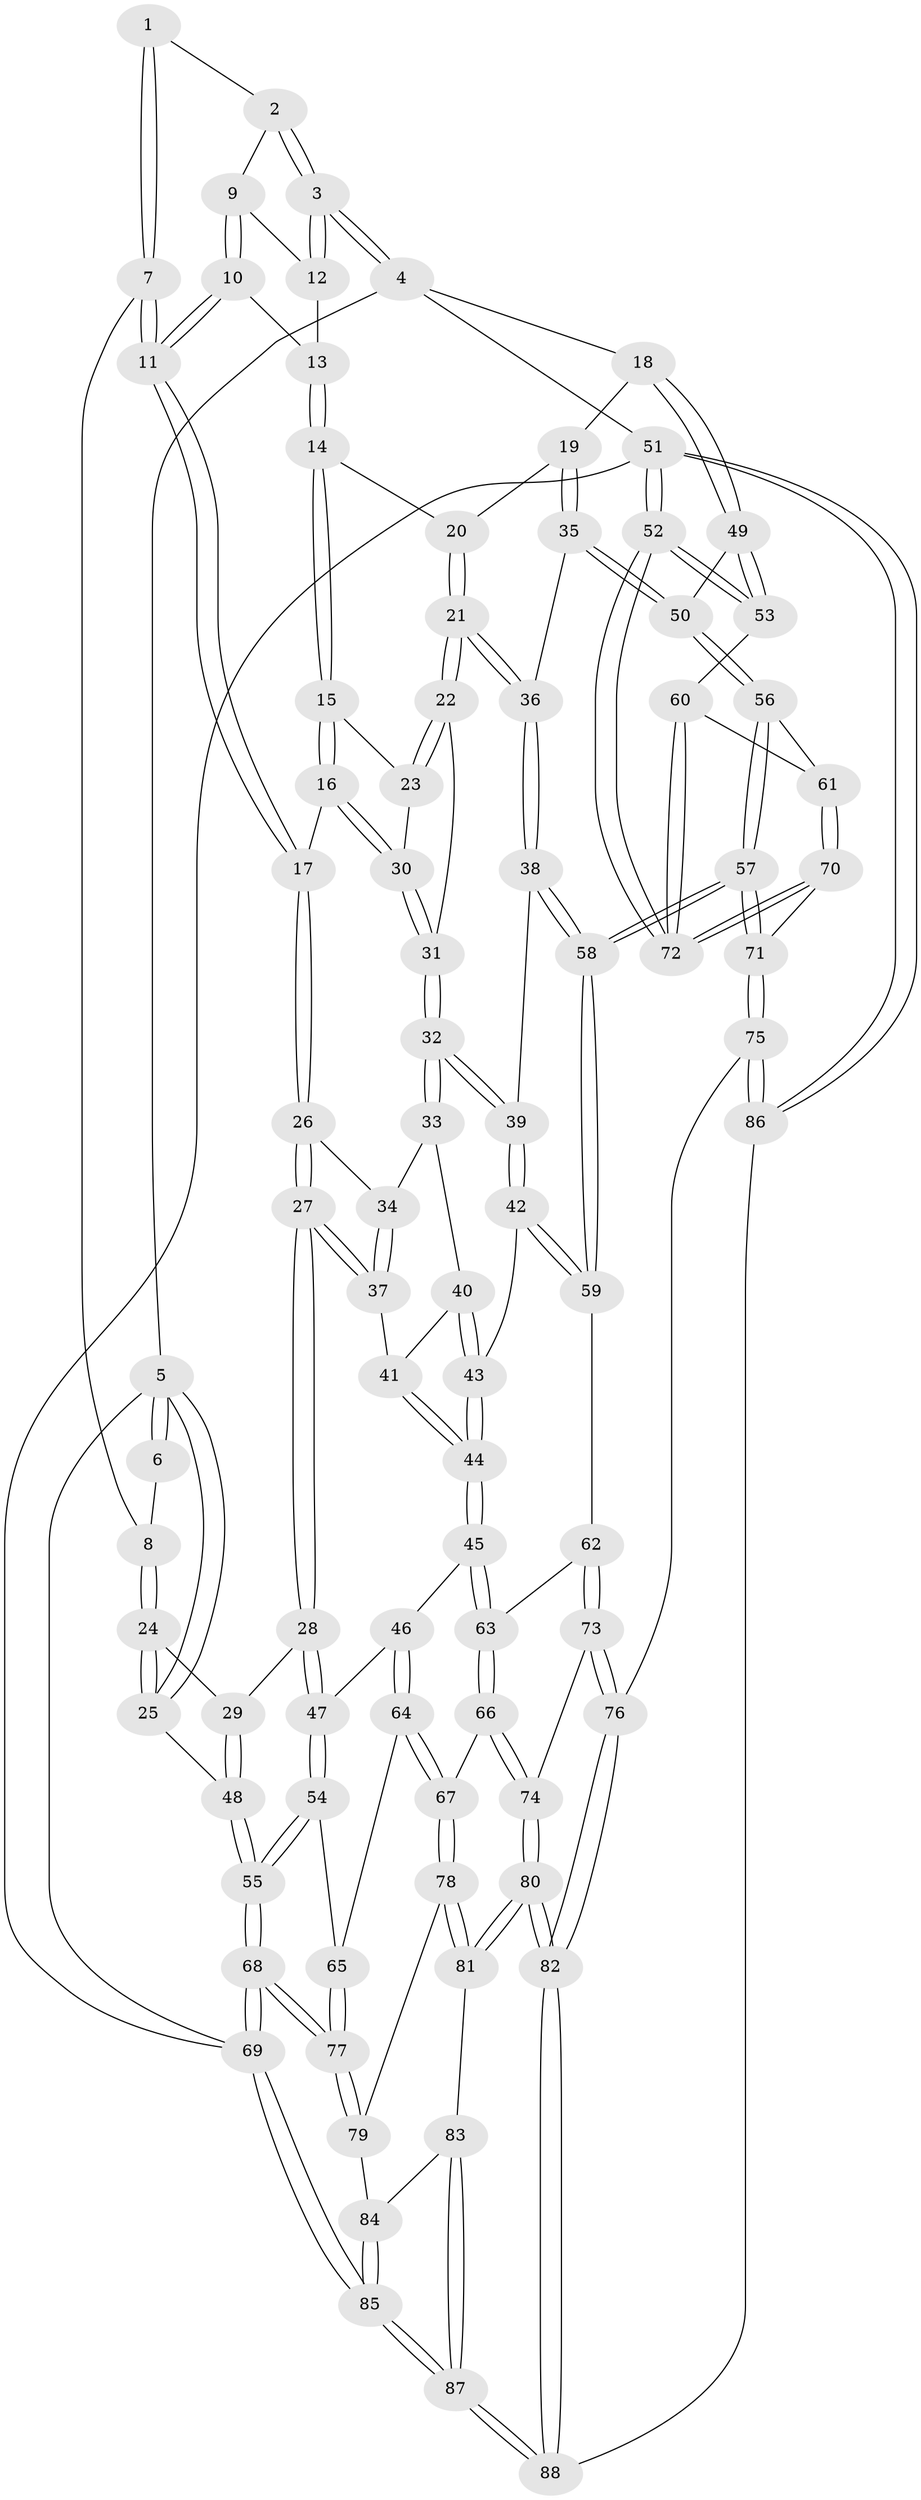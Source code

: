 // Generated by graph-tools (version 1.1) at 2025/03/03/09/25 03:03:28]
// undirected, 88 vertices, 217 edges
graph export_dot {
graph [start="1"]
  node [color=gray90,style=filled];
  1 [pos="+0.3835085107452223+0"];
  2 [pos="+0.5223959264393925+0"];
  3 [pos="+1+0"];
  4 [pos="+1+0"];
  5 [pos="+0+0"];
  6 [pos="+0.15925053709641812+0"];
  7 [pos="+0.3124979723289183+0.17785751924298587"];
  8 [pos="+0.1986069518384773+0.16740467838879503"];
  9 [pos="+0.46981543222821925+0.08791427793565937"];
  10 [pos="+0.4597378107686411+0.11473484327831404"];
  11 [pos="+0.3698814339543923+0.1992408037435906"];
  12 [pos="+0.7003364498782105+0.07450333605142295"];
  13 [pos="+0.6297871250137932+0.1724215956153585"];
  14 [pos="+0.6275500621601325+0.22796496582680198"];
  15 [pos="+0.6227499177768443+0.234210624986815"];
  16 [pos="+0.4105049438928312+0.23780385274693946"];
  17 [pos="+0.3758761705456273+0.210762426083424"];
  18 [pos="+1+0"];
  19 [pos="+0.8407207898791755+0.26020120794892904"];
  20 [pos="+0.709231181075339+0.25677681748234576"];
  21 [pos="+0.6684987959274764+0.4280991688905065"];
  22 [pos="+0.6210970729157906+0.3370660460523654"];
  23 [pos="+0.6117095357627219+0.2891027126095897"];
  24 [pos="+0.15137564385270297+0.19767240570707395"];
  25 [pos="+0+0.16804028333751606"];
  26 [pos="+0.3514415238197585+0.2977425154754997"];
  27 [pos="+0.24244335377765186+0.4161119671111237"];
  28 [pos="+0.18495409075840688+0.4296342667812932"];
  29 [pos="+0.16364688316865209+0.3898175155386662"];
  30 [pos="+0.4669061505083378+0.31797699532649515"];
  31 [pos="+0.47968013512728935+0.35980649823121647"];
  32 [pos="+0.4816445246839673+0.3990128928418607"];
  33 [pos="+0.3753057267183085+0.4168835474966123"];
  34 [pos="+0.35845947689383423+0.3640981311993131"];
  35 [pos="+0.7919900246405615+0.42925666140401003"];
  36 [pos="+0.6718123605707552+0.4372900420285137"];
  37 [pos="+0.28107981867167536+0.4235466623991236"];
  38 [pos="+0.6532613485897215+0.4539632411584373"];
  39 [pos="+0.5194381117549175+0.4663615865613474"];
  40 [pos="+0.3703980404969169+0.42501385965051625"];
  41 [pos="+0.3353776670176781+0.443549071433934"];
  42 [pos="+0.4703404066133883+0.5399820519684985"];
  43 [pos="+0.4407066488473832+0.5432053765016294"];
  44 [pos="+0.33663654402338633+0.58333071283799"];
  45 [pos="+0.3296040462914944+0.5889629478196854"];
  46 [pos="+0.26568919865620594+0.5674492650339492"];
  47 [pos="+0.17707418096227023+0.5005485683391564"];
  48 [pos="+0+0.4260020781419417"];
  49 [pos="+1+0.21319780623325546"];
  50 [pos="+0.8598485398245529+0.49907681251612573"];
  51 [pos="+1+1"];
  52 [pos="+1+1"];
  53 [pos="+1+0.6657136213076963"];
  54 [pos="+0.039485588038140874+0.5965113067060519"];
  55 [pos="+0+0.5870350908218593"];
  56 [pos="+0.877785893523068+0.5558449933204053"];
  57 [pos="+0.6606564233596165+0.7114008318972861"];
  58 [pos="+0.6535094512651467+0.7018014896208041"];
  59 [pos="+0.532497238167474+0.644203006495824"];
  60 [pos="+0.9255880720920716+0.5851957928736392"];
  61 [pos="+0.9025480679605865+0.574668002938922"];
  62 [pos="+0.4479836086642359+0.6975488636845555"];
  63 [pos="+0.33144440994724866+0.6062473881260771"];
  64 [pos="+0.15509953710525973+0.7270549191578608"];
  65 [pos="+0.1533663581832522+0.7265655092643036"];
  66 [pos="+0.30037489059146755+0.7401202810264066"];
  67 [pos="+0.20956524075416125+0.7626616337392899"];
  68 [pos="+0+1"];
  69 [pos="+0+1"];
  70 [pos="+0.8229738849454036+0.8117271274155998"];
  71 [pos="+0.6671123398236976+0.768489021249515"];
  72 [pos="+0.8835254533496213+0.8480424743795973"];
  73 [pos="+0.43007228572348+0.7491787972334444"];
  74 [pos="+0.36418353380558455+0.7899833080273568"];
  75 [pos="+0.6241486250235839+0.8339027635463344"];
  76 [pos="+0.6144024493635751+0.8353746509697211"];
  77 [pos="+0+0.8752855044391549"];
  78 [pos="+0.20540843851387464+0.8323624843280788"];
  79 [pos="+0.1541863352376867+0.8662618390973444"];
  80 [pos="+0.384375641257344+0.9070109454266198"];
  81 [pos="+0.24686474564401775+0.8966737757569346"];
  82 [pos="+0.4014407129423604+0.927795568689631"];
  83 [pos="+0.23816450610197107+0.9110960223668789"];
  84 [pos="+0.15680922028744282+0.9122175565250107"];
  85 [pos="+0.03020315267056403+1"];
  86 [pos="+0.7190027006639356+1"];
  87 [pos="+0.06271115935113042+1"];
  88 [pos="+0.39215711591316793+1"];
  1 -- 2;
  1 -- 7;
  1 -- 7;
  2 -- 3;
  2 -- 3;
  2 -- 9;
  3 -- 4;
  3 -- 4;
  3 -- 12;
  3 -- 12;
  4 -- 5;
  4 -- 18;
  4 -- 51;
  5 -- 6;
  5 -- 6;
  5 -- 25;
  5 -- 25;
  5 -- 69;
  6 -- 8;
  7 -- 8;
  7 -- 11;
  7 -- 11;
  8 -- 24;
  8 -- 24;
  9 -- 10;
  9 -- 10;
  9 -- 12;
  10 -- 11;
  10 -- 11;
  10 -- 13;
  11 -- 17;
  11 -- 17;
  12 -- 13;
  13 -- 14;
  13 -- 14;
  14 -- 15;
  14 -- 15;
  14 -- 20;
  15 -- 16;
  15 -- 16;
  15 -- 23;
  16 -- 17;
  16 -- 30;
  16 -- 30;
  17 -- 26;
  17 -- 26;
  18 -- 19;
  18 -- 49;
  18 -- 49;
  19 -- 20;
  19 -- 35;
  19 -- 35;
  20 -- 21;
  20 -- 21;
  21 -- 22;
  21 -- 22;
  21 -- 36;
  21 -- 36;
  22 -- 23;
  22 -- 23;
  22 -- 31;
  23 -- 30;
  24 -- 25;
  24 -- 25;
  24 -- 29;
  25 -- 48;
  26 -- 27;
  26 -- 27;
  26 -- 34;
  27 -- 28;
  27 -- 28;
  27 -- 37;
  27 -- 37;
  28 -- 29;
  28 -- 47;
  28 -- 47;
  29 -- 48;
  29 -- 48;
  30 -- 31;
  30 -- 31;
  31 -- 32;
  31 -- 32;
  32 -- 33;
  32 -- 33;
  32 -- 39;
  32 -- 39;
  33 -- 34;
  33 -- 40;
  34 -- 37;
  34 -- 37;
  35 -- 36;
  35 -- 50;
  35 -- 50;
  36 -- 38;
  36 -- 38;
  37 -- 41;
  38 -- 39;
  38 -- 58;
  38 -- 58;
  39 -- 42;
  39 -- 42;
  40 -- 41;
  40 -- 43;
  40 -- 43;
  41 -- 44;
  41 -- 44;
  42 -- 43;
  42 -- 59;
  42 -- 59;
  43 -- 44;
  43 -- 44;
  44 -- 45;
  44 -- 45;
  45 -- 46;
  45 -- 63;
  45 -- 63;
  46 -- 47;
  46 -- 64;
  46 -- 64;
  47 -- 54;
  47 -- 54;
  48 -- 55;
  48 -- 55;
  49 -- 50;
  49 -- 53;
  49 -- 53;
  50 -- 56;
  50 -- 56;
  51 -- 52;
  51 -- 52;
  51 -- 86;
  51 -- 86;
  51 -- 69;
  52 -- 53;
  52 -- 53;
  52 -- 72;
  52 -- 72;
  53 -- 60;
  54 -- 55;
  54 -- 55;
  54 -- 65;
  55 -- 68;
  55 -- 68;
  56 -- 57;
  56 -- 57;
  56 -- 61;
  57 -- 58;
  57 -- 58;
  57 -- 71;
  57 -- 71;
  58 -- 59;
  58 -- 59;
  59 -- 62;
  60 -- 61;
  60 -- 72;
  60 -- 72;
  61 -- 70;
  61 -- 70;
  62 -- 63;
  62 -- 73;
  62 -- 73;
  63 -- 66;
  63 -- 66;
  64 -- 65;
  64 -- 67;
  64 -- 67;
  65 -- 77;
  65 -- 77;
  66 -- 67;
  66 -- 74;
  66 -- 74;
  67 -- 78;
  67 -- 78;
  68 -- 69;
  68 -- 69;
  68 -- 77;
  68 -- 77;
  69 -- 85;
  69 -- 85;
  70 -- 71;
  70 -- 72;
  70 -- 72;
  71 -- 75;
  71 -- 75;
  73 -- 74;
  73 -- 76;
  73 -- 76;
  74 -- 80;
  74 -- 80;
  75 -- 76;
  75 -- 86;
  75 -- 86;
  76 -- 82;
  76 -- 82;
  77 -- 79;
  77 -- 79;
  78 -- 79;
  78 -- 81;
  78 -- 81;
  79 -- 84;
  80 -- 81;
  80 -- 81;
  80 -- 82;
  80 -- 82;
  81 -- 83;
  82 -- 88;
  82 -- 88;
  83 -- 84;
  83 -- 87;
  83 -- 87;
  84 -- 85;
  84 -- 85;
  85 -- 87;
  85 -- 87;
  86 -- 88;
  87 -- 88;
  87 -- 88;
}
